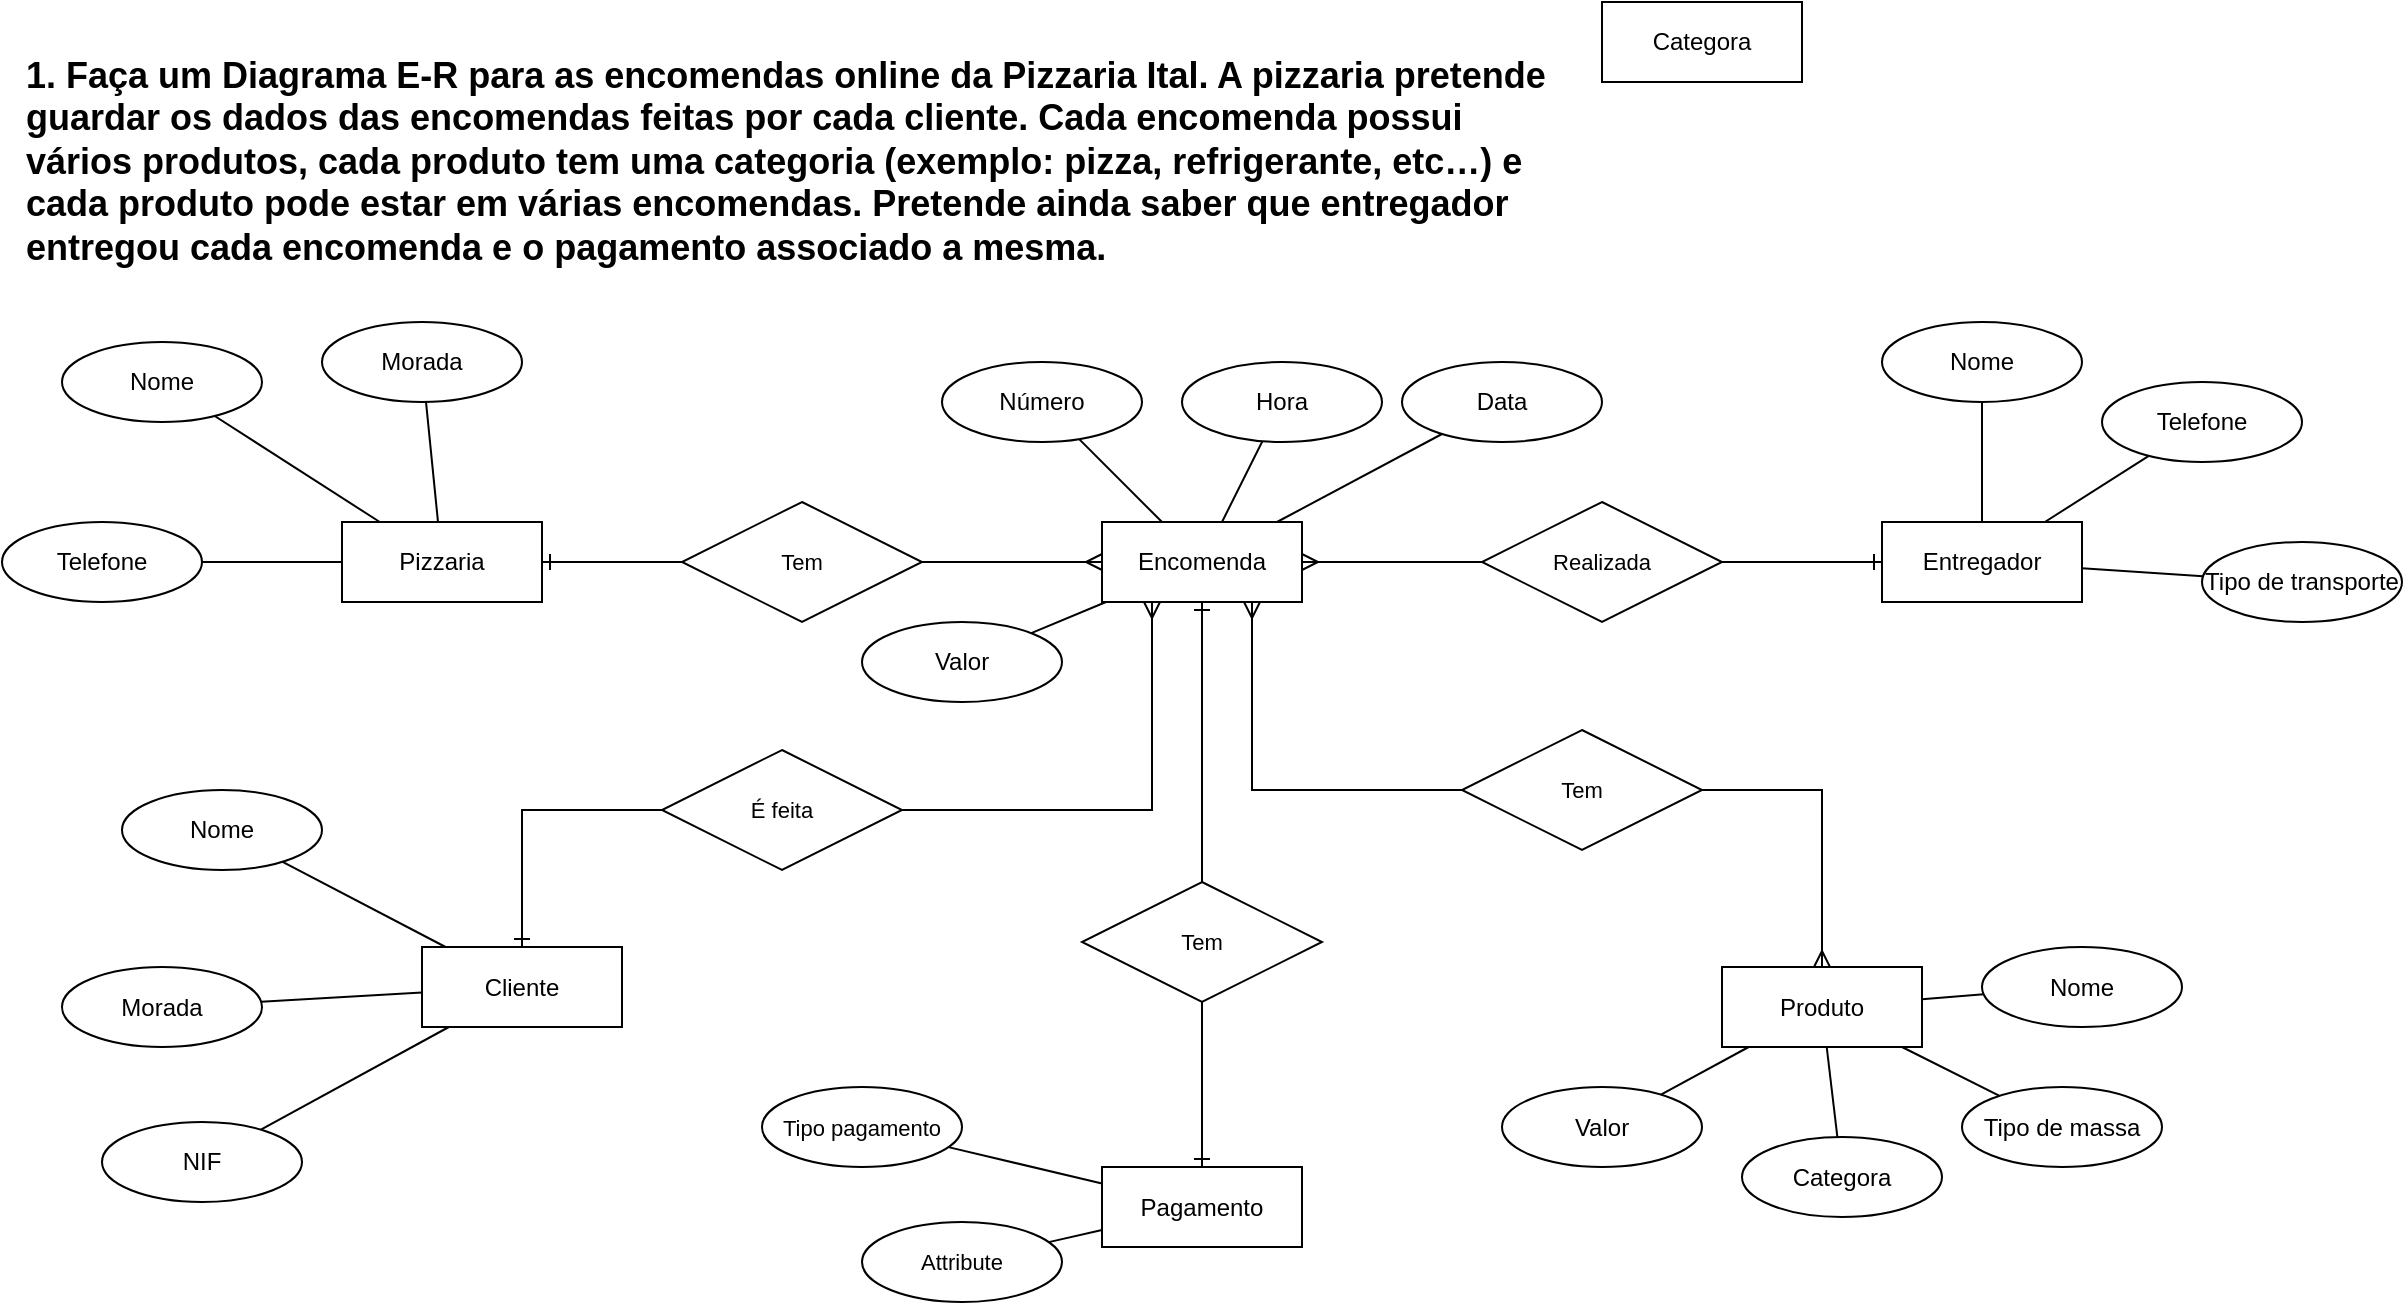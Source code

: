 <mxfile version="24.7.10">
  <diagram name="Página-1" id="ekZOfpOXQNPrcKu1eCZT">
    <mxGraphModel dx="1228" dy="696" grid="1" gridSize="10" guides="1" tooltips="1" connect="1" arrows="1" fold="1" page="1" pageScale="1" pageWidth="1169" pageHeight="827" math="0" shadow="0">
      <root>
        <mxCell id="0" />
        <mxCell id="1" parent="0" />
        <mxCell id="M5pZgA5gpFIr3mLiZO6Y-33" value="&lt;span data-teams=&quot;true&quot; style=&quot;font-size: 18px;&quot;&gt;&lt;span class=&quot;ui-provider ix nl nm nn no np nq nr ns nt nu nv nw nx ny nz oa ob oc od oe of og oh oi oj ok ol om on oo op oq or os&quot; dir=&quot;ltr&quot; style=&quot;font-size: 18px;&quot;&gt;1. Faça um Diagrama E-R para as encomendas online da Pizzaria Ital. A pizzaria pretende&lt;/span&gt;&lt;/span&gt;&lt;div style=&quot;font-size: 18px;&quot;&gt;&lt;span data-teams=&quot;true&quot; style=&quot;font-size: 18px;&quot;&gt;&lt;span class=&quot;ui-provider ix nl nm nn no np nq nr ns nt nu nv nw nx ny nz oa ob oc od oe of og oh oi oj ok ol om on oo op oq or os&quot; dir=&quot;ltr&quot; style=&quot;font-size: 18px;&quot;&gt;guardar os dados das&amp;nbsp;encomendas feitas por cada cliente. Cada encomenda possui&lt;/span&gt;&lt;/span&gt;&lt;/div&gt;&lt;div style=&quot;font-size: 18px;&quot;&gt;&lt;span data-teams=&quot;true&quot; style=&quot;font-size: 18px;&quot;&gt;&lt;span class=&quot;ui-provider ix nl nm nn no np nq nr ns nt nu nv nw nx ny nz oa ob oc od oe of og oh oi oj ok ol om on oo op oq or os&quot; dir=&quot;ltr&quot; style=&quot;font-size: 18px;&quot;&gt;vários produtos, cada produto tem uma categoria&amp;nbsp;(exemplo: pizza, refrigerante, etc…) e&lt;/span&gt;&lt;/span&gt;&lt;/div&gt;&lt;div style=&quot;font-size: 18px;&quot;&gt;&lt;span data-teams=&quot;true&quot; style=&quot;font-size: 18px;&quot;&gt;&lt;span class=&quot;ui-provider ix nl nm nn no np nq nr ns nt nu nv nw nx ny nz oa ob oc od oe of og oh oi oj ok ol om on oo op oq or os&quot; dir=&quot;ltr&quot; style=&quot;font-size: 18px;&quot;&gt;cada produto pode estar em várias encomendas. Pretende ainda saber que&amp;nbsp;entregador&lt;/span&gt;&lt;/span&gt;&lt;/div&gt;&lt;div style=&quot;font-size: 18px;&quot;&gt;&lt;span data-teams=&quot;true&quot; style=&quot;font-size: 18px;&quot;&gt;&lt;span class=&quot;ui-provider ix nl nm nn no np nq nr ns nt nu nv nw nx ny nz oa ob oc od oe of og oh oi oj ok ol om on oo op oq or os&quot; dir=&quot;ltr&quot; style=&quot;font-size: 18px;&quot;&gt;entregou cada encomenda e o pagamento associado a mesma.&lt;/span&gt;&lt;/span&gt;&lt;/div&gt;" style="text;html=1;align=left;verticalAlign=middle;resizable=0;points=[];autosize=1;strokeColor=none;fillColor=none;fontSize=18;spacing=2;fontStyle=1" vertex="1" parent="1">
          <mxGeometry x="40" y="40" width="740" height="120" as="geometry" />
        </mxCell>
        <mxCell id="M5pZgA5gpFIr3mLiZO6Y-88" value="" style="edgeStyle=none;shape=connector;rounded=0;orthogonalLoop=1;jettySize=auto;html=1;strokeColor=default;align=center;verticalAlign=middle;fontFamily=Helvetica;fontSize=11;fontColor=default;labelBackgroundColor=default;endArrow=none;endFill=0;" edge="1" parent="1" source="M5pZgA5gpFIr3mLiZO6Y-34" target="M5pZgA5gpFIr3mLiZO6Y-81">
          <mxGeometry relative="1" as="geometry" />
        </mxCell>
        <mxCell id="M5pZgA5gpFIr3mLiZO6Y-34" value="Pizzaria" style="whiteSpace=wrap;html=1;align=center;" vertex="1" parent="1">
          <mxGeometry x="200" y="280" width="100" height="40" as="geometry" />
        </mxCell>
        <mxCell id="M5pZgA5gpFIr3mLiZO6Y-93" style="edgeStyle=none;shape=connector;rounded=0;orthogonalLoop=1;jettySize=auto;html=1;strokeColor=default;align=center;verticalAlign=middle;fontFamily=Helvetica;fontSize=11;fontColor=default;labelBackgroundColor=default;endArrow=none;endFill=0;startArrow=ERone;startFill=0;" edge="1" parent="1" source="M5pZgA5gpFIr3mLiZO6Y-35" target="M5pZgA5gpFIr3mLiZO6Y-83">
          <mxGeometry relative="1" as="geometry" />
        </mxCell>
        <mxCell id="M5pZgA5gpFIr3mLiZO6Y-97" style="edgeStyle=orthogonalEdgeStyle;shape=connector;rounded=0;orthogonalLoop=1;jettySize=auto;html=1;exitX=0.75;exitY=1;exitDx=0;exitDy=0;strokeColor=default;align=center;verticalAlign=middle;fontFamily=Helvetica;fontSize=11;fontColor=default;labelBackgroundColor=default;endArrow=none;endFill=0;startArrow=ERmany;startFill=0;entryX=0;entryY=0.5;entryDx=0;entryDy=0;" edge="1" parent="1" source="M5pZgA5gpFIr3mLiZO6Y-35" target="M5pZgA5gpFIr3mLiZO6Y-84">
          <mxGeometry relative="1" as="geometry" />
        </mxCell>
        <mxCell id="M5pZgA5gpFIr3mLiZO6Y-35" value="Encomenda" style="whiteSpace=wrap;html=1;align=center;" vertex="1" parent="1">
          <mxGeometry x="580" y="280" width="100" height="40" as="geometry" />
        </mxCell>
        <mxCell id="M5pZgA5gpFIr3mLiZO6Y-36" value="Cliente" style="whiteSpace=wrap;html=1;align=center;" vertex="1" parent="1">
          <mxGeometry x="240" y="492.5" width="100" height="40" as="geometry" />
        </mxCell>
        <mxCell id="M5pZgA5gpFIr3mLiZO6Y-37" value="Produto" style="whiteSpace=wrap;html=1;align=center;" vertex="1" parent="1">
          <mxGeometry x="890" y="502.5" width="100" height="40" as="geometry" />
        </mxCell>
        <mxCell id="M5pZgA5gpFIr3mLiZO6Y-38" value="Categora" style="whiteSpace=wrap;html=1;align=center;" vertex="1" parent="1">
          <mxGeometry x="830" y="20" width="100" height="40" as="geometry" />
        </mxCell>
        <mxCell id="M5pZgA5gpFIr3mLiZO6Y-39" value="Entregador" style="whiteSpace=wrap;html=1;align=center;" vertex="1" parent="1">
          <mxGeometry x="970" y="280" width="100" height="40" as="geometry" />
        </mxCell>
        <mxCell id="M5pZgA5gpFIr3mLiZO6Y-40" value="Pagamento" style="whiteSpace=wrap;html=1;align=center;" vertex="1" parent="1">
          <mxGeometry x="580" y="602.5" width="100" height="40" as="geometry" />
        </mxCell>
        <mxCell id="M5pZgA5gpFIr3mLiZO6Y-45" style="rounded=0;orthogonalLoop=1;jettySize=auto;html=1;endArrow=none;endFill=0;" edge="1" parent="1" source="M5pZgA5gpFIr3mLiZO6Y-41" target="M5pZgA5gpFIr3mLiZO6Y-34">
          <mxGeometry relative="1" as="geometry" />
        </mxCell>
        <mxCell id="M5pZgA5gpFIr3mLiZO6Y-41" value="Nome" style="ellipse;whiteSpace=wrap;html=1;align=center;" vertex="1" parent="1">
          <mxGeometry x="60" y="190" width="100" height="40" as="geometry" />
        </mxCell>
        <mxCell id="M5pZgA5gpFIr3mLiZO6Y-44" style="rounded=0;orthogonalLoop=1;jettySize=auto;html=1;endArrow=none;endFill=0;" edge="1" parent="1" source="M5pZgA5gpFIr3mLiZO6Y-42" target="M5pZgA5gpFIr3mLiZO6Y-34">
          <mxGeometry relative="1" as="geometry" />
        </mxCell>
        <mxCell id="M5pZgA5gpFIr3mLiZO6Y-42" value="Morada" style="ellipse;whiteSpace=wrap;html=1;align=center;" vertex="1" parent="1">
          <mxGeometry x="190" y="180" width="100" height="40" as="geometry" />
        </mxCell>
        <mxCell id="M5pZgA5gpFIr3mLiZO6Y-46" style="rounded=0;orthogonalLoop=1;jettySize=auto;html=1;endArrow=none;endFill=0;" edge="1" parent="1" source="M5pZgA5gpFIr3mLiZO6Y-43" target="M5pZgA5gpFIr3mLiZO6Y-34">
          <mxGeometry relative="1" as="geometry" />
        </mxCell>
        <mxCell id="M5pZgA5gpFIr3mLiZO6Y-43" value="Telefone" style="ellipse;whiteSpace=wrap;html=1;align=center;" vertex="1" parent="1">
          <mxGeometry x="30" y="280" width="100" height="40" as="geometry" />
        </mxCell>
        <mxCell id="M5pZgA5gpFIr3mLiZO6Y-47" value="Número" style="ellipse;whiteSpace=wrap;html=1;align=center;" vertex="1" parent="1">
          <mxGeometry x="500" y="200" width="100" height="40" as="geometry" />
        </mxCell>
        <mxCell id="M5pZgA5gpFIr3mLiZO6Y-48" value="Hora" style="ellipse;whiteSpace=wrap;html=1;align=center;" vertex="1" parent="1">
          <mxGeometry x="620" y="200" width="100" height="40" as="geometry" />
        </mxCell>
        <mxCell id="M5pZgA5gpFIr3mLiZO6Y-49" value="Data" style="ellipse;whiteSpace=wrap;html=1;align=center;" vertex="1" parent="1">
          <mxGeometry x="730" y="200" width="100" height="40" as="geometry" />
        </mxCell>
        <mxCell id="M5pZgA5gpFIr3mLiZO6Y-50" value="Valor" style="ellipse;whiteSpace=wrap;html=1;align=center;" vertex="1" parent="1">
          <mxGeometry x="460" y="330" width="100" height="40" as="geometry" />
        </mxCell>
        <mxCell id="M5pZgA5gpFIr3mLiZO6Y-51" style="rounded=0;orthogonalLoop=1;jettySize=auto;html=1;endArrow=none;endFill=0;" edge="1" parent="1" source="M5pZgA5gpFIr3mLiZO6Y-47" target="M5pZgA5gpFIr3mLiZO6Y-35">
          <mxGeometry relative="1" as="geometry">
            <mxPoint x="252" y="230" as="sourcePoint" />
            <mxPoint x="258" y="290" as="targetPoint" />
          </mxGeometry>
        </mxCell>
        <mxCell id="M5pZgA5gpFIr3mLiZO6Y-52" style="rounded=0;orthogonalLoop=1;jettySize=auto;html=1;endArrow=none;endFill=0;" edge="1" parent="1" source="M5pZgA5gpFIr3mLiZO6Y-48" target="M5pZgA5gpFIr3mLiZO6Y-35">
          <mxGeometry relative="1" as="geometry">
            <mxPoint x="262" y="240" as="sourcePoint" />
            <mxPoint x="268" y="300" as="targetPoint" />
          </mxGeometry>
        </mxCell>
        <mxCell id="M5pZgA5gpFIr3mLiZO6Y-53" style="rounded=0;orthogonalLoop=1;jettySize=auto;html=1;endArrow=none;endFill=0;" edge="1" parent="1" source="M5pZgA5gpFIr3mLiZO6Y-49" target="M5pZgA5gpFIr3mLiZO6Y-35">
          <mxGeometry relative="1" as="geometry">
            <mxPoint x="272" y="250" as="sourcePoint" />
            <mxPoint x="278" y="310" as="targetPoint" />
          </mxGeometry>
        </mxCell>
        <mxCell id="M5pZgA5gpFIr3mLiZO6Y-54" style="rounded=0;orthogonalLoop=1;jettySize=auto;html=1;endArrow=none;endFill=0;" edge="1" parent="1" source="M5pZgA5gpFIr3mLiZO6Y-50" target="M5pZgA5gpFIr3mLiZO6Y-35">
          <mxGeometry relative="1" as="geometry">
            <mxPoint x="282" y="260" as="sourcePoint" />
            <mxPoint x="288" y="320" as="targetPoint" />
          </mxGeometry>
        </mxCell>
        <mxCell id="M5pZgA5gpFIr3mLiZO6Y-69" style="edgeStyle=none;shape=connector;rounded=0;orthogonalLoop=1;jettySize=auto;html=1;strokeColor=default;align=center;verticalAlign=middle;fontFamily=Helvetica;fontSize=11;fontColor=default;labelBackgroundColor=default;endArrow=none;endFill=0;" edge="1" parent="1" source="M5pZgA5gpFIr3mLiZO6Y-56" target="M5pZgA5gpFIr3mLiZO6Y-37">
          <mxGeometry relative="1" as="geometry" />
        </mxCell>
        <mxCell id="M5pZgA5gpFIr3mLiZO6Y-56" value="Nome" style="ellipse;whiteSpace=wrap;html=1;align=center;" vertex="1" parent="1">
          <mxGeometry x="1020" y="492.5" width="100" height="40" as="geometry" />
        </mxCell>
        <mxCell id="M5pZgA5gpFIr3mLiZO6Y-70" style="edgeStyle=none;shape=connector;rounded=0;orthogonalLoop=1;jettySize=auto;html=1;strokeColor=default;align=center;verticalAlign=middle;fontFamily=Helvetica;fontSize=11;fontColor=default;labelBackgroundColor=default;endArrow=none;endFill=0;" edge="1" parent="1" source="M5pZgA5gpFIr3mLiZO6Y-57" target="M5pZgA5gpFIr3mLiZO6Y-37">
          <mxGeometry relative="1" as="geometry" />
        </mxCell>
        <mxCell id="M5pZgA5gpFIr3mLiZO6Y-57" value="Tipo de massa" style="ellipse;whiteSpace=wrap;html=1;align=center;" vertex="1" parent="1">
          <mxGeometry x="1010" y="562.5" width="100" height="40" as="geometry" />
        </mxCell>
        <mxCell id="M5pZgA5gpFIr3mLiZO6Y-71" style="edgeStyle=none;shape=connector;rounded=0;orthogonalLoop=1;jettySize=auto;html=1;strokeColor=default;align=center;verticalAlign=middle;fontFamily=Helvetica;fontSize=11;fontColor=default;labelBackgroundColor=default;endArrow=none;endFill=0;" edge="1" parent="1" source="M5pZgA5gpFIr3mLiZO6Y-58" target="M5pZgA5gpFIr3mLiZO6Y-37">
          <mxGeometry relative="1" as="geometry" />
        </mxCell>
        <mxCell id="M5pZgA5gpFIr3mLiZO6Y-58" value="Categora" style="ellipse;whiteSpace=wrap;html=1;align=center;" vertex="1" parent="1">
          <mxGeometry x="900" y="587.5" width="100" height="40" as="geometry" />
        </mxCell>
        <mxCell id="M5pZgA5gpFIr3mLiZO6Y-73" style="edgeStyle=none;shape=connector;rounded=0;orthogonalLoop=1;jettySize=auto;html=1;strokeColor=default;align=center;verticalAlign=middle;fontFamily=Helvetica;fontSize=11;fontColor=default;labelBackgroundColor=default;endArrow=none;endFill=0;" edge="1" parent="1" source="M5pZgA5gpFIr3mLiZO6Y-59" target="M5pZgA5gpFIr3mLiZO6Y-36">
          <mxGeometry relative="1" as="geometry" />
        </mxCell>
        <mxCell id="M5pZgA5gpFIr3mLiZO6Y-59" value="Nome" style="ellipse;whiteSpace=wrap;html=1;align=center;" vertex="1" parent="1">
          <mxGeometry x="90" y="414" width="100" height="40" as="geometry" />
        </mxCell>
        <mxCell id="M5pZgA5gpFIr3mLiZO6Y-74" style="edgeStyle=none;shape=connector;rounded=0;orthogonalLoop=1;jettySize=auto;html=1;strokeColor=default;align=center;verticalAlign=middle;fontFamily=Helvetica;fontSize=11;fontColor=default;labelBackgroundColor=default;endArrow=none;endFill=0;" edge="1" parent="1" source="M5pZgA5gpFIr3mLiZO6Y-60" target="M5pZgA5gpFIr3mLiZO6Y-36">
          <mxGeometry relative="1" as="geometry" />
        </mxCell>
        <mxCell id="M5pZgA5gpFIr3mLiZO6Y-60" value="Morada" style="ellipse;whiteSpace=wrap;html=1;align=center;" vertex="1" parent="1">
          <mxGeometry x="60" y="502.5" width="100" height="40" as="geometry" />
        </mxCell>
        <mxCell id="M5pZgA5gpFIr3mLiZO6Y-72" style="edgeStyle=none;shape=connector;rounded=0;orthogonalLoop=1;jettySize=auto;html=1;strokeColor=default;align=center;verticalAlign=middle;fontFamily=Helvetica;fontSize=11;fontColor=default;labelBackgroundColor=default;endArrow=none;endFill=0;" edge="1" parent="1" source="M5pZgA5gpFIr3mLiZO6Y-61" target="M5pZgA5gpFIr3mLiZO6Y-37">
          <mxGeometry relative="1" as="geometry" />
        </mxCell>
        <mxCell id="M5pZgA5gpFIr3mLiZO6Y-61" value="Valor" style="ellipse;whiteSpace=wrap;html=1;align=center;" vertex="1" parent="1">
          <mxGeometry x="780" y="562.5" width="100" height="40" as="geometry" />
        </mxCell>
        <mxCell id="M5pZgA5gpFIr3mLiZO6Y-75" style="edgeStyle=none;shape=connector;rounded=0;orthogonalLoop=1;jettySize=auto;html=1;strokeColor=default;align=center;verticalAlign=middle;fontFamily=Helvetica;fontSize=11;fontColor=default;labelBackgroundColor=default;endArrow=none;endFill=0;" edge="1" parent="1" source="M5pZgA5gpFIr3mLiZO6Y-62" target="M5pZgA5gpFIr3mLiZO6Y-36">
          <mxGeometry relative="1" as="geometry" />
        </mxCell>
        <mxCell id="M5pZgA5gpFIr3mLiZO6Y-62" value="NIF" style="ellipse;whiteSpace=wrap;html=1;align=center;" vertex="1" parent="1">
          <mxGeometry x="80" y="580" width="100" height="40" as="geometry" />
        </mxCell>
        <mxCell id="M5pZgA5gpFIr3mLiZO6Y-66" style="edgeStyle=none;shape=connector;rounded=0;orthogonalLoop=1;jettySize=auto;html=1;strokeColor=default;align=center;verticalAlign=middle;fontFamily=Helvetica;fontSize=11;fontColor=default;labelBackgroundColor=default;endArrow=none;endFill=0;" edge="1" parent="1" source="M5pZgA5gpFIr3mLiZO6Y-63" target="M5pZgA5gpFIr3mLiZO6Y-39">
          <mxGeometry relative="1" as="geometry" />
        </mxCell>
        <mxCell id="M5pZgA5gpFIr3mLiZO6Y-63" value="Nome" style="ellipse;whiteSpace=wrap;html=1;align=center;" vertex="1" parent="1">
          <mxGeometry x="970" y="180" width="100" height="40" as="geometry" />
        </mxCell>
        <mxCell id="M5pZgA5gpFIr3mLiZO6Y-67" style="edgeStyle=none;shape=connector;rounded=0;orthogonalLoop=1;jettySize=auto;html=1;strokeColor=default;align=center;verticalAlign=middle;fontFamily=Helvetica;fontSize=11;fontColor=default;labelBackgroundColor=default;endArrow=none;endFill=0;" edge="1" parent="1" source="M5pZgA5gpFIr3mLiZO6Y-64" target="M5pZgA5gpFIr3mLiZO6Y-39">
          <mxGeometry relative="1" as="geometry" />
        </mxCell>
        <mxCell id="M5pZgA5gpFIr3mLiZO6Y-64" value="Telefone" style="ellipse;whiteSpace=wrap;html=1;align=center;" vertex="1" parent="1">
          <mxGeometry x="1080" y="210" width="100" height="40" as="geometry" />
        </mxCell>
        <mxCell id="M5pZgA5gpFIr3mLiZO6Y-68" style="edgeStyle=none;shape=connector;rounded=0;orthogonalLoop=1;jettySize=auto;html=1;strokeColor=default;align=center;verticalAlign=middle;fontFamily=Helvetica;fontSize=11;fontColor=default;labelBackgroundColor=default;endArrow=none;endFill=0;" edge="1" parent="1" source="M5pZgA5gpFIr3mLiZO6Y-65" target="M5pZgA5gpFIr3mLiZO6Y-39">
          <mxGeometry relative="1" as="geometry" />
        </mxCell>
        <mxCell id="M5pZgA5gpFIr3mLiZO6Y-65" value="Tipo de transporte" style="ellipse;whiteSpace=wrap;html=1;align=center;" vertex="1" parent="1">
          <mxGeometry x="1130" y="290" width="100" height="40" as="geometry" />
        </mxCell>
        <mxCell id="M5pZgA5gpFIr3mLiZO6Y-79" style="edgeStyle=none;shape=connector;rounded=0;orthogonalLoop=1;jettySize=auto;html=1;strokeColor=default;align=center;verticalAlign=middle;fontFamily=Helvetica;fontSize=11;fontColor=default;labelBackgroundColor=default;endArrow=none;endFill=0;" edge="1" parent="1" source="M5pZgA5gpFIr3mLiZO6Y-77" target="M5pZgA5gpFIr3mLiZO6Y-40">
          <mxGeometry relative="1" as="geometry" />
        </mxCell>
        <mxCell id="M5pZgA5gpFIr3mLiZO6Y-77" value="Tipo pagamento" style="ellipse;whiteSpace=wrap;html=1;align=center;fontFamily=Helvetica;fontSize=11;fontColor=default;labelBackgroundColor=default;" vertex="1" parent="1">
          <mxGeometry x="410" y="562.5" width="100" height="40" as="geometry" />
        </mxCell>
        <mxCell id="M5pZgA5gpFIr3mLiZO6Y-80" style="edgeStyle=none;shape=connector;rounded=0;orthogonalLoop=1;jettySize=auto;html=1;strokeColor=default;align=center;verticalAlign=middle;fontFamily=Helvetica;fontSize=11;fontColor=default;labelBackgroundColor=default;endArrow=none;endFill=0;" edge="1" parent="1" source="M5pZgA5gpFIr3mLiZO6Y-78" target="M5pZgA5gpFIr3mLiZO6Y-40">
          <mxGeometry relative="1" as="geometry" />
        </mxCell>
        <mxCell id="M5pZgA5gpFIr3mLiZO6Y-78" value="Attribute" style="ellipse;whiteSpace=wrap;html=1;align=center;fontFamily=Helvetica;fontSize=11;fontColor=default;labelBackgroundColor=default;" vertex="1" parent="1">
          <mxGeometry x="460" y="630" width="100" height="40" as="geometry" />
        </mxCell>
        <mxCell id="M5pZgA5gpFIr3mLiZO6Y-86" style="edgeStyle=none;shape=connector;rounded=0;orthogonalLoop=1;jettySize=auto;html=1;strokeColor=default;align=center;verticalAlign=middle;fontFamily=Helvetica;fontSize=11;fontColor=default;labelBackgroundColor=default;endArrow=ERmany;endFill=0;" edge="1" parent="1" source="M5pZgA5gpFIr3mLiZO6Y-81" target="M5pZgA5gpFIr3mLiZO6Y-35">
          <mxGeometry relative="1" as="geometry" />
        </mxCell>
        <mxCell id="M5pZgA5gpFIr3mLiZO6Y-87" style="edgeStyle=none;shape=connector;rounded=0;orthogonalLoop=1;jettySize=auto;html=1;strokeColor=default;align=center;verticalAlign=middle;fontFamily=Helvetica;fontSize=11;fontColor=default;labelBackgroundColor=default;endArrow=ERone;endFill=0;" edge="1" parent="1" source="M5pZgA5gpFIr3mLiZO6Y-81" target="M5pZgA5gpFIr3mLiZO6Y-34">
          <mxGeometry relative="1" as="geometry" />
        </mxCell>
        <mxCell id="M5pZgA5gpFIr3mLiZO6Y-81" value="Tem" style="shape=rhombus;perimeter=rhombusPerimeter;whiteSpace=wrap;html=1;align=center;fontFamily=Helvetica;fontSize=11;fontColor=default;labelBackgroundColor=default;" vertex="1" parent="1">
          <mxGeometry x="370" y="270" width="120" height="60" as="geometry" />
        </mxCell>
        <mxCell id="M5pZgA5gpFIr3mLiZO6Y-89" style="edgeStyle=orthogonalEdgeStyle;shape=connector;rounded=0;orthogonalLoop=1;jettySize=auto;html=1;strokeColor=default;align=center;verticalAlign=middle;fontFamily=Helvetica;fontSize=11;fontColor=default;labelBackgroundColor=default;endArrow=ERmany;endFill=0;entryX=0.25;entryY=1;entryDx=0;entryDy=0;" edge="1" parent="1" source="M5pZgA5gpFIr3mLiZO6Y-82" target="M5pZgA5gpFIr3mLiZO6Y-35">
          <mxGeometry relative="1" as="geometry" />
        </mxCell>
        <mxCell id="M5pZgA5gpFIr3mLiZO6Y-90" style="edgeStyle=orthogonalEdgeStyle;shape=connector;rounded=0;orthogonalLoop=1;jettySize=auto;html=1;strokeColor=default;align=center;verticalAlign=middle;fontFamily=Helvetica;fontSize=11;fontColor=default;labelBackgroundColor=default;endArrow=ERone;endFill=0;" edge="1" parent="1" source="M5pZgA5gpFIr3mLiZO6Y-82" target="M5pZgA5gpFIr3mLiZO6Y-36">
          <mxGeometry relative="1" as="geometry" />
        </mxCell>
        <mxCell id="M5pZgA5gpFIr3mLiZO6Y-82" value="É feita" style="shape=rhombus;perimeter=rhombusPerimeter;whiteSpace=wrap;html=1;align=center;fontFamily=Helvetica;fontSize=11;fontColor=default;labelBackgroundColor=default;" vertex="1" parent="1">
          <mxGeometry x="360" y="394" width="120" height="60" as="geometry" />
        </mxCell>
        <mxCell id="M5pZgA5gpFIr3mLiZO6Y-94" style="edgeStyle=orthogonalEdgeStyle;shape=connector;rounded=0;orthogonalLoop=1;jettySize=auto;html=1;strokeColor=default;align=center;verticalAlign=middle;fontFamily=Helvetica;fontSize=11;fontColor=default;labelBackgroundColor=default;endArrow=ERone;endFill=0;" edge="1" parent="1" source="M5pZgA5gpFIr3mLiZO6Y-83" target="M5pZgA5gpFIr3mLiZO6Y-40">
          <mxGeometry relative="1" as="geometry" />
        </mxCell>
        <mxCell id="M5pZgA5gpFIr3mLiZO6Y-83" value="Tem" style="shape=rhombus;perimeter=rhombusPerimeter;whiteSpace=wrap;html=1;align=center;fontFamily=Helvetica;fontSize=11;fontColor=default;labelBackgroundColor=default;" vertex="1" parent="1">
          <mxGeometry x="570" y="460" width="120" height="60" as="geometry" />
        </mxCell>
        <mxCell id="M5pZgA5gpFIr3mLiZO6Y-98" style="edgeStyle=orthogonalEdgeStyle;shape=connector;rounded=0;orthogonalLoop=1;jettySize=auto;html=1;strokeColor=default;align=center;verticalAlign=middle;fontFamily=Helvetica;fontSize=11;fontColor=default;labelBackgroundColor=default;endArrow=ERmany;endFill=0;" edge="1" parent="1" source="M5pZgA5gpFIr3mLiZO6Y-84" target="M5pZgA5gpFIr3mLiZO6Y-37">
          <mxGeometry relative="1" as="geometry" />
        </mxCell>
        <mxCell id="M5pZgA5gpFIr3mLiZO6Y-84" value="Tem" style="shape=rhombus;perimeter=rhombusPerimeter;whiteSpace=wrap;html=1;align=center;fontFamily=Helvetica;fontSize=11;fontColor=default;labelBackgroundColor=default;" vertex="1" parent="1">
          <mxGeometry x="760" y="384" width="120" height="60" as="geometry" />
        </mxCell>
        <mxCell id="M5pZgA5gpFIr3mLiZO6Y-95" style="edgeStyle=none;shape=connector;rounded=0;orthogonalLoop=1;jettySize=auto;html=1;strokeColor=default;align=center;verticalAlign=middle;fontFamily=Helvetica;fontSize=11;fontColor=default;labelBackgroundColor=default;endArrow=ERone;endFill=0;" edge="1" parent="1" source="M5pZgA5gpFIr3mLiZO6Y-85" target="M5pZgA5gpFIr3mLiZO6Y-39">
          <mxGeometry relative="1" as="geometry" />
        </mxCell>
        <mxCell id="M5pZgA5gpFIr3mLiZO6Y-96" style="edgeStyle=none;shape=connector;rounded=0;orthogonalLoop=1;jettySize=auto;html=1;strokeColor=default;align=center;verticalAlign=middle;fontFamily=Helvetica;fontSize=11;fontColor=default;labelBackgroundColor=default;endArrow=ERmany;endFill=0;" edge="1" parent="1" source="M5pZgA5gpFIr3mLiZO6Y-85" target="M5pZgA5gpFIr3mLiZO6Y-35">
          <mxGeometry relative="1" as="geometry" />
        </mxCell>
        <mxCell id="M5pZgA5gpFIr3mLiZO6Y-85" value="Realizada" style="shape=rhombus;perimeter=rhombusPerimeter;whiteSpace=wrap;html=1;align=center;fontFamily=Helvetica;fontSize=11;fontColor=default;labelBackgroundColor=default;" vertex="1" parent="1">
          <mxGeometry x="770" y="270" width="120" height="60" as="geometry" />
        </mxCell>
      </root>
    </mxGraphModel>
  </diagram>
</mxfile>
